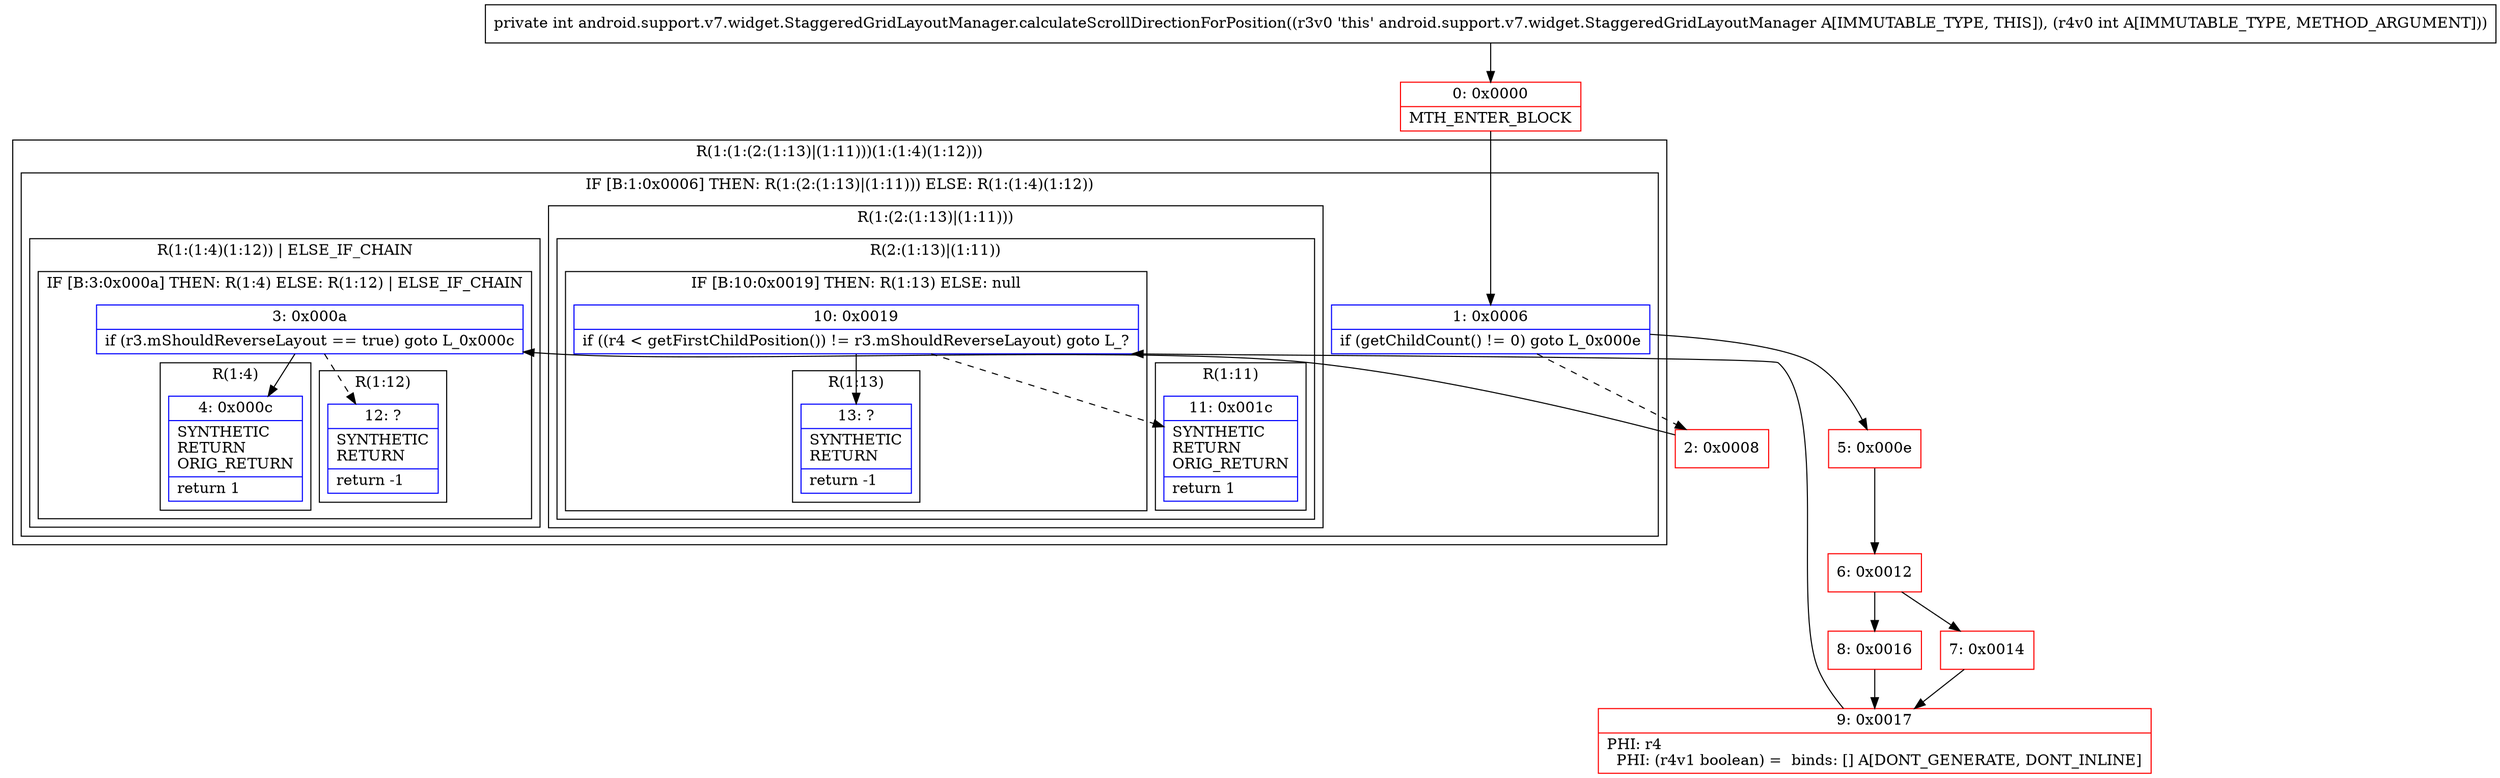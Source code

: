 digraph "CFG forandroid.support.v7.widget.StaggeredGridLayoutManager.calculateScrollDirectionForPosition(I)I" {
subgraph cluster_Region_834447026 {
label = "R(1:(1:(2:(1:13)|(1:11)))(1:(1:4)(1:12)))";
node [shape=record,color=blue];
subgraph cluster_IfRegion_709463835 {
label = "IF [B:1:0x0006] THEN: R(1:(2:(1:13)|(1:11))) ELSE: R(1:(1:4)(1:12))";
node [shape=record,color=blue];
Node_1 [shape=record,label="{1\:\ 0x0006|if (getChildCount() != 0) goto L_0x000e\l}"];
subgraph cluster_Region_1261122215 {
label = "R(1:(2:(1:13)|(1:11)))";
node [shape=record,color=blue];
subgraph cluster_Region_1758807969 {
label = "R(2:(1:13)|(1:11))";
node [shape=record,color=blue];
subgraph cluster_IfRegion_1015608639 {
label = "IF [B:10:0x0019] THEN: R(1:13) ELSE: null";
node [shape=record,color=blue];
Node_10 [shape=record,label="{10\:\ 0x0019|if ((r4 \< getFirstChildPosition()) != r3.mShouldReverseLayout) goto L_?\l}"];
subgraph cluster_Region_1524597986 {
label = "R(1:13)";
node [shape=record,color=blue];
Node_13 [shape=record,label="{13\:\ ?|SYNTHETIC\lRETURN\l|return \-1\l}"];
}
}
subgraph cluster_Region_1215507220 {
label = "R(1:11)";
node [shape=record,color=blue];
Node_11 [shape=record,label="{11\:\ 0x001c|SYNTHETIC\lRETURN\lORIG_RETURN\l|return 1\l}"];
}
}
}
subgraph cluster_Region_173643252 {
label = "R(1:(1:4)(1:12)) | ELSE_IF_CHAIN\l";
node [shape=record,color=blue];
subgraph cluster_IfRegion_1904457869 {
label = "IF [B:3:0x000a] THEN: R(1:4) ELSE: R(1:12) | ELSE_IF_CHAIN\l";
node [shape=record,color=blue];
Node_3 [shape=record,label="{3\:\ 0x000a|if (r3.mShouldReverseLayout == true) goto L_0x000c\l}"];
subgraph cluster_Region_1465764555 {
label = "R(1:4)";
node [shape=record,color=blue];
Node_4 [shape=record,label="{4\:\ 0x000c|SYNTHETIC\lRETURN\lORIG_RETURN\l|return 1\l}"];
}
subgraph cluster_Region_103248063 {
label = "R(1:12)";
node [shape=record,color=blue];
Node_12 [shape=record,label="{12\:\ ?|SYNTHETIC\lRETURN\l|return \-1\l}"];
}
}
}
}
}
Node_0 [shape=record,color=red,label="{0\:\ 0x0000|MTH_ENTER_BLOCK\l}"];
Node_2 [shape=record,color=red,label="{2\:\ 0x0008}"];
Node_5 [shape=record,color=red,label="{5\:\ 0x000e}"];
Node_6 [shape=record,color=red,label="{6\:\ 0x0012}"];
Node_7 [shape=record,color=red,label="{7\:\ 0x0014}"];
Node_8 [shape=record,color=red,label="{8\:\ 0x0016}"];
Node_9 [shape=record,color=red,label="{9\:\ 0x0017|PHI: r4 \l  PHI: (r4v1 boolean) =  binds: [] A[DONT_GENERATE, DONT_INLINE]\l}"];
MethodNode[shape=record,label="{private int android.support.v7.widget.StaggeredGridLayoutManager.calculateScrollDirectionForPosition((r3v0 'this' android.support.v7.widget.StaggeredGridLayoutManager A[IMMUTABLE_TYPE, THIS]), (r4v0 int A[IMMUTABLE_TYPE, METHOD_ARGUMENT])) }"];
MethodNode -> Node_0;
Node_1 -> Node_2[style=dashed];
Node_1 -> Node_5;
Node_10 -> Node_11[style=dashed];
Node_10 -> Node_13;
Node_3 -> Node_4;
Node_3 -> Node_12[style=dashed];
Node_0 -> Node_1;
Node_2 -> Node_3;
Node_5 -> Node_6;
Node_6 -> Node_7;
Node_6 -> Node_8;
Node_7 -> Node_9;
Node_8 -> Node_9;
Node_9 -> Node_10;
}

